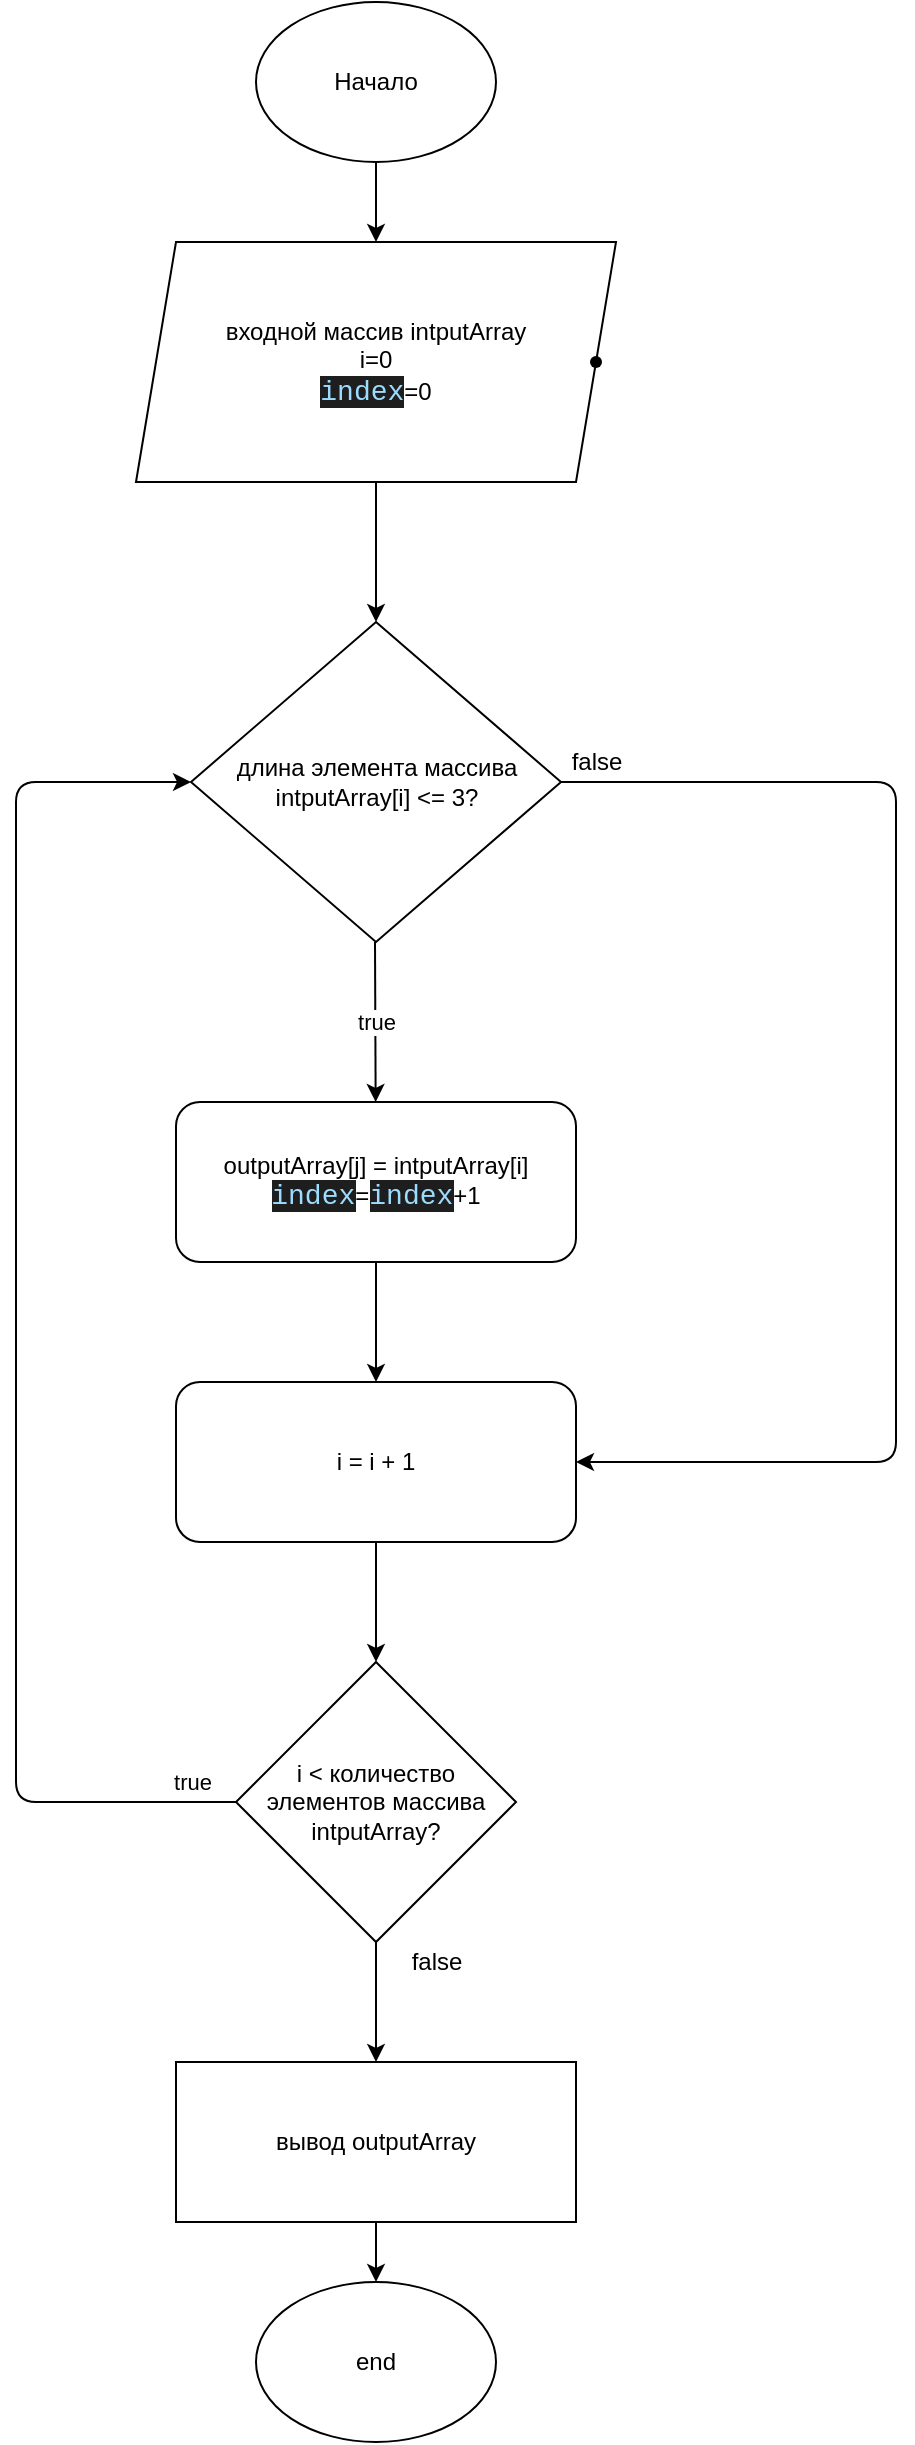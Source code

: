 <mxfile>
    <diagram id="jtLkg94R7_K2mrq5dPky" name="Страница 1">
        <mxGraphModel dx="870" dy="534" grid="1" gridSize="10" guides="1" tooltips="1" connect="1" arrows="1" fold="1" page="1" pageScale="1" pageWidth="827" pageHeight="1169" math="0" shadow="0">
            <root>
                <mxCell id="0"/>
                <mxCell id="1" parent="0"/>
                <mxCell id="16" value="" style="edgeStyle=none;html=1;" parent="1" source="2" target="3" edge="1">
                    <mxGeometry relative="1" as="geometry"/>
                </mxCell>
                <mxCell id="2" value="Начало" style="ellipse;whiteSpace=wrap;html=1;" parent="1" vertex="1">
                    <mxGeometry x="160" y="40" width="120" height="80" as="geometry"/>
                </mxCell>
                <mxCell id="3" value="входной массив intputArray&lt;br&gt;i=0&lt;br&gt;&lt;span style=&quot;color: rgb(156 , 220 , 254) ; background-color: rgb(30 , 30 , 30) ; font-family: &amp;#34;consolas&amp;#34; , &amp;#34;courier new&amp;#34; , monospace ; font-size: 14px&quot;&gt;index&lt;/span&gt;=0" style="shape=parallelogram;perimeter=parallelogramPerimeter;whiteSpace=wrap;html=1;fixedSize=1;" parent="1" vertex="1">
                    <mxGeometry x="100" y="160" width="240" height="120" as="geometry"/>
                </mxCell>
                <mxCell id="4" value="длина элемента массива intputArray[i] &amp;lt;= 3?" style="rhombus;whiteSpace=wrap;html=1;" parent="1" vertex="1">
                    <mxGeometry x="127.5" y="350" width="185" height="160" as="geometry"/>
                </mxCell>
                <mxCell id="9" value="" style="shape=waypoint;sketch=0;size=6;pointerEvents=1;points=[];fillColor=default;resizable=0;rotatable=0;perimeter=centerPerimeter;snapToPoint=1;" parent="1" vertex="1">
                    <mxGeometry x="310" y="200" width="40" height="40" as="geometry"/>
                </mxCell>
                <mxCell id="27" value="" style="edgeStyle=none;html=1;" parent="1" source="10" target="24" edge="1">
                    <mxGeometry relative="1" as="geometry"/>
                </mxCell>
                <mxCell id="10" value="i = i + 1" style="rounded=1;whiteSpace=wrap;html=1;" parent="1" vertex="1">
                    <mxGeometry x="120" y="730" width="200" height="80" as="geometry"/>
                </mxCell>
                <mxCell id="11" value="" style="endArrow=classic;html=1;exitX=0.5;exitY=1;exitDx=0;exitDy=0;entryX=0.5;entryY=0;entryDx=0;entryDy=0;" parent="1" source="20" target="10" edge="1">
                    <mxGeometry width="50" height="50" relative="1" as="geometry">
                        <mxPoint x="410" y="600" as="sourcePoint"/>
                        <mxPoint x="320" y="860" as="targetPoint"/>
                    </mxGeometry>
                </mxCell>
                <mxCell id="13" value="end" style="ellipse;whiteSpace=wrap;html=1;" parent="1" vertex="1">
                    <mxGeometry x="160" y="1180" width="120" height="80" as="geometry"/>
                </mxCell>
                <mxCell id="14" value="" style="endArrow=classic;html=1;exitX=0.5;exitY=1;exitDx=0;exitDy=0;entryX=0.5;entryY=0;entryDx=0;entryDy=0;" parent="1" source="3" target="4" edge="1">
                    <mxGeometry width="50" height="50" relative="1" as="geometry">
                        <mxPoint x="10" y="490" as="sourcePoint"/>
                        <mxPoint x="60" y="440" as="targetPoint"/>
                    </mxGeometry>
                </mxCell>
                <mxCell id="15" value="" style="endArrow=classic;html=1;exitX=1;exitY=0.5;exitDx=0;exitDy=0;entryX=1;entryY=0.5;entryDx=0;entryDy=0;" parent="1" source="4" target="10" edge="1">
                    <mxGeometry width="50" height="50" relative="1" as="geometry">
                        <mxPoint x="10" y="910" as="sourcePoint"/>
                        <mxPoint x="60" y="860" as="targetPoint"/>
                        <Array as="points">
                            <mxPoint x="480" y="430"/>
                            <mxPoint x="480" y="770"/>
                        </Array>
                    </mxGeometry>
                </mxCell>
                <mxCell id="17" value="false" style="text;html=1;align=center;verticalAlign=middle;resizable=0;points=[];autosize=1;strokeColor=none;fillColor=none;" parent="1" vertex="1">
                    <mxGeometry x="310" y="410" width="40" height="20" as="geometry"/>
                </mxCell>
                <mxCell id="18" value="true" style="endArrow=classic;html=1;exitX=0.5;exitY=1;exitDx=0;exitDy=0;" parent="1" target="20" edge="1">
                    <mxGeometry width="50" height="50" relative="1" as="geometry">
                        <mxPoint x="219.5" y="510" as="sourcePoint"/>
                        <mxPoint x="410" y="680" as="targetPoint"/>
                    </mxGeometry>
                </mxCell>
                <mxCell id="20" value="&lt;div&gt;outputArray[j] = intputArray[i]&lt;/div&gt;&lt;div&gt;&lt;span style=&quot;color: rgb(156 , 220 , 254) ; background-color: rgb(30 , 30 , 30) ; font-family: &amp;#34;consolas&amp;#34; , &amp;#34;courier new&amp;#34; , monospace ; font-size: 14px&quot;&gt;index&lt;/span&gt;=&lt;span style=&quot;color: rgb(156 , 220 , 254) ; background-color: rgb(30 , 30 , 30) ; font-family: &amp;#34;consolas&amp;#34; , &amp;#34;courier new&amp;#34; , monospace ; font-size: 14px&quot;&gt;index&lt;/span&gt;&lt;span&gt;+1&lt;/span&gt;&lt;/div&gt;" style="rounded=1;whiteSpace=wrap;html=1;" parent="1" vertex="1">
                    <mxGeometry x="120" y="590" width="200" height="80" as="geometry"/>
                </mxCell>
                <mxCell id="23" value="" style="edgeStyle=none;html=1;" parent="1" source="21" target="13" edge="1">
                    <mxGeometry relative="1" as="geometry"/>
                </mxCell>
                <mxCell id="21" value="вывод outputArray" style="rounded=0;whiteSpace=wrap;html=1;" parent="1" vertex="1">
                    <mxGeometry x="120" y="1070" width="200" height="80" as="geometry"/>
                </mxCell>
                <mxCell id="25" value="" style="edgeStyle=none;html=1;" parent="1" source="24" target="21" edge="1">
                    <mxGeometry relative="1" as="geometry"/>
                </mxCell>
                <mxCell id="26" value="true" style="edgeLabel;html=1;align=center;verticalAlign=middle;resizable=0;points=[];" parent="25" vertex="1" connectable="0">
                    <mxGeometry x="-0.5" y="2" relative="1" as="geometry">
                        <mxPoint x="-94" y="-95" as="offset"/>
                    </mxGeometry>
                </mxCell>
                <mxCell id="24" value="i &amp;lt; количество элементов массива intputArray?" style="rhombus;whiteSpace=wrap;html=1;" parent="1" vertex="1">
                    <mxGeometry x="150" y="870" width="140" height="140" as="geometry"/>
                </mxCell>
                <mxCell id="28" value="" style="endArrow=classic;html=1;exitX=0;exitY=0.5;exitDx=0;exitDy=0;entryX=0;entryY=0.5;entryDx=0;entryDy=0;" parent="1" source="24" target="4" edge="1">
                    <mxGeometry width="50" height="50" relative="1" as="geometry">
                        <mxPoint x="80" y="950" as="sourcePoint"/>
                        <mxPoint x="130" y="900" as="targetPoint"/>
                        <Array as="points">
                            <mxPoint x="40" y="940"/>
                            <mxPoint x="40" y="430"/>
                        </Array>
                    </mxGeometry>
                </mxCell>
                <mxCell id="29" value="false" style="text;html=1;align=center;verticalAlign=middle;resizable=0;points=[];autosize=1;strokeColor=none;fillColor=none;" parent="1" vertex="1">
                    <mxGeometry x="230" y="1010" width="40" height="20" as="geometry"/>
                </mxCell>
            </root>
        </mxGraphModel>
    </diagram>
</mxfile>